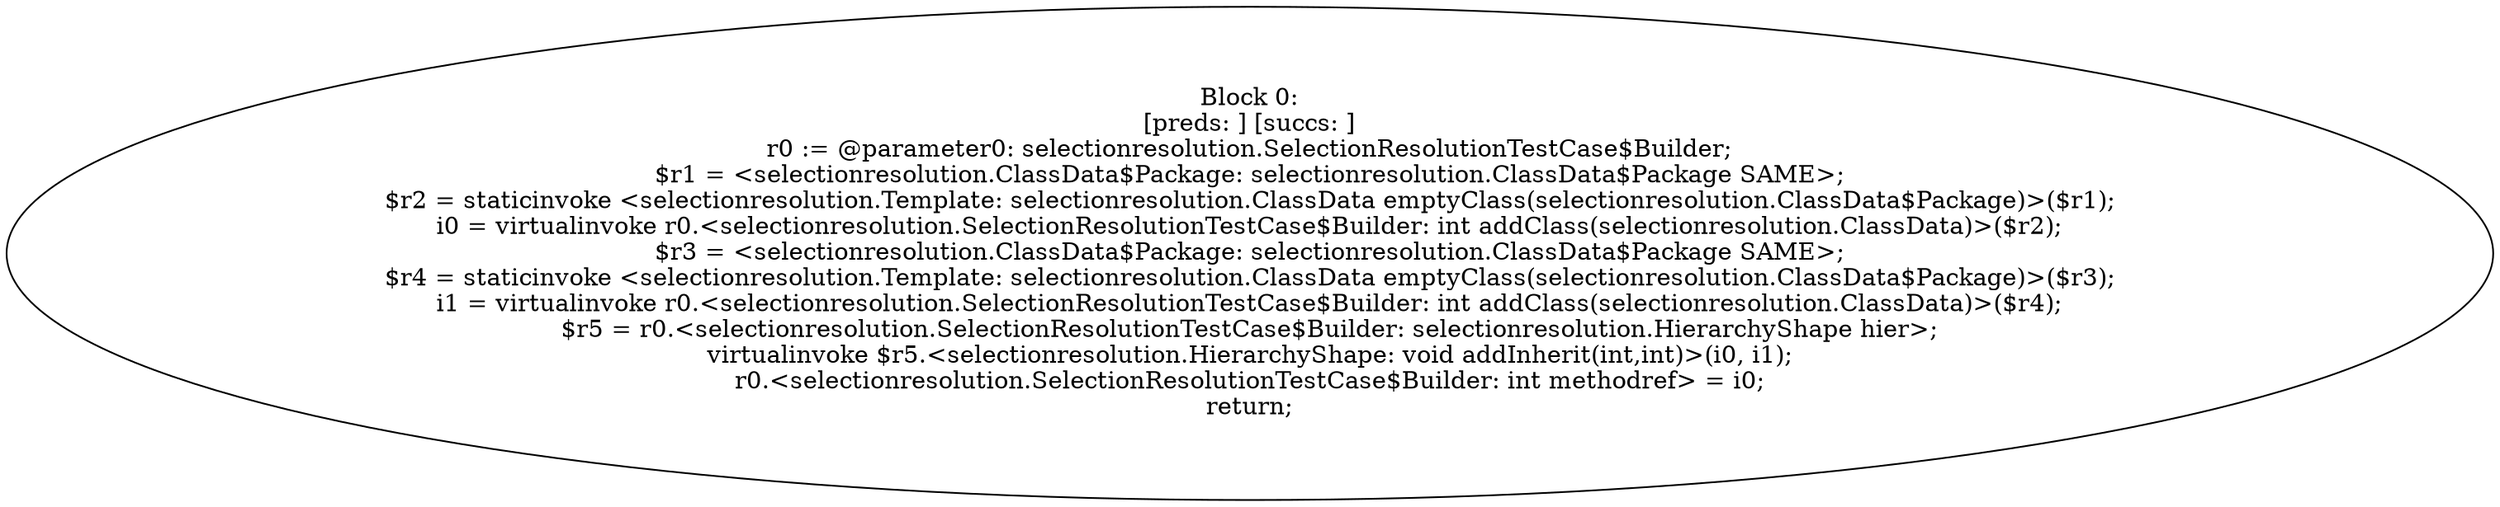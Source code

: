 digraph "unitGraph" {
    "Block 0:
[preds: ] [succs: ]
r0 := @parameter0: selectionresolution.SelectionResolutionTestCase$Builder;
$r1 = <selectionresolution.ClassData$Package: selectionresolution.ClassData$Package SAME>;
$r2 = staticinvoke <selectionresolution.Template: selectionresolution.ClassData emptyClass(selectionresolution.ClassData$Package)>($r1);
i0 = virtualinvoke r0.<selectionresolution.SelectionResolutionTestCase$Builder: int addClass(selectionresolution.ClassData)>($r2);
$r3 = <selectionresolution.ClassData$Package: selectionresolution.ClassData$Package SAME>;
$r4 = staticinvoke <selectionresolution.Template: selectionresolution.ClassData emptyClass(selectionresolution.ClassData$Package)>($r3);
i1 = virtualinvoke r0.<selectionresolution.SelectionResolutionTestCase$Builder: int addClass(selectionresolution.ClassData)>($r4);
$r5 = r0.<selectionresolution.SelectionResolutionTestCase$Builder: selectionresolution.HierarchyShape hier>;
virtualinvoke $r5.<selectionresolution.HierarchyShape: void addInherit(int,int)>(i0, i1);
r0.<selectionresolution.SelectionResolutionTestCase$Builder: int methodref> = i0;
return;
"
}

